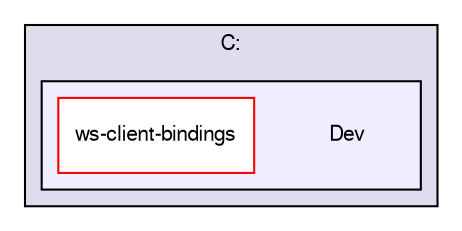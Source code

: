 digraph "C:/Dev" {
  bgcolor=transparent;
  compound=true
  node [ fontsize="10", fontname="FreeSans"];
  edge [ labelfontsize="10", labelfontname="FreeSans"];
  subgraph clusterdir_e6bb53534ac0e427887cf7a94c0c004e {
    graph [ bgcolor="#ddddee", pencolor="black", label="C:" fontname="FreeSans", fontsize="10", URL="dir_e6bb53534ac0e427887cf7a94c0c004e.html"]
  subgraph clusterdir_d99d5d4662bf24521eef49da6a8cd34d {
    graph [ bgcolor="#eeeeff", pencolor="black", label="" URL="dir_d99d5d4662bf24521eef49da6a8cd34d.html"];
    dir_d99d5d4662bf24521eef49da6a8cd34d [shape=plaintext label="Dev"];
    dir_69029574b4ba983391c34a2c54665b33 [shape=box label="ws-client-bindings" color="red" fillcolor="white" style="filled" URL="dir_69029574b4ba983391c34a2c54665b33.html"];
  }
  }
}
